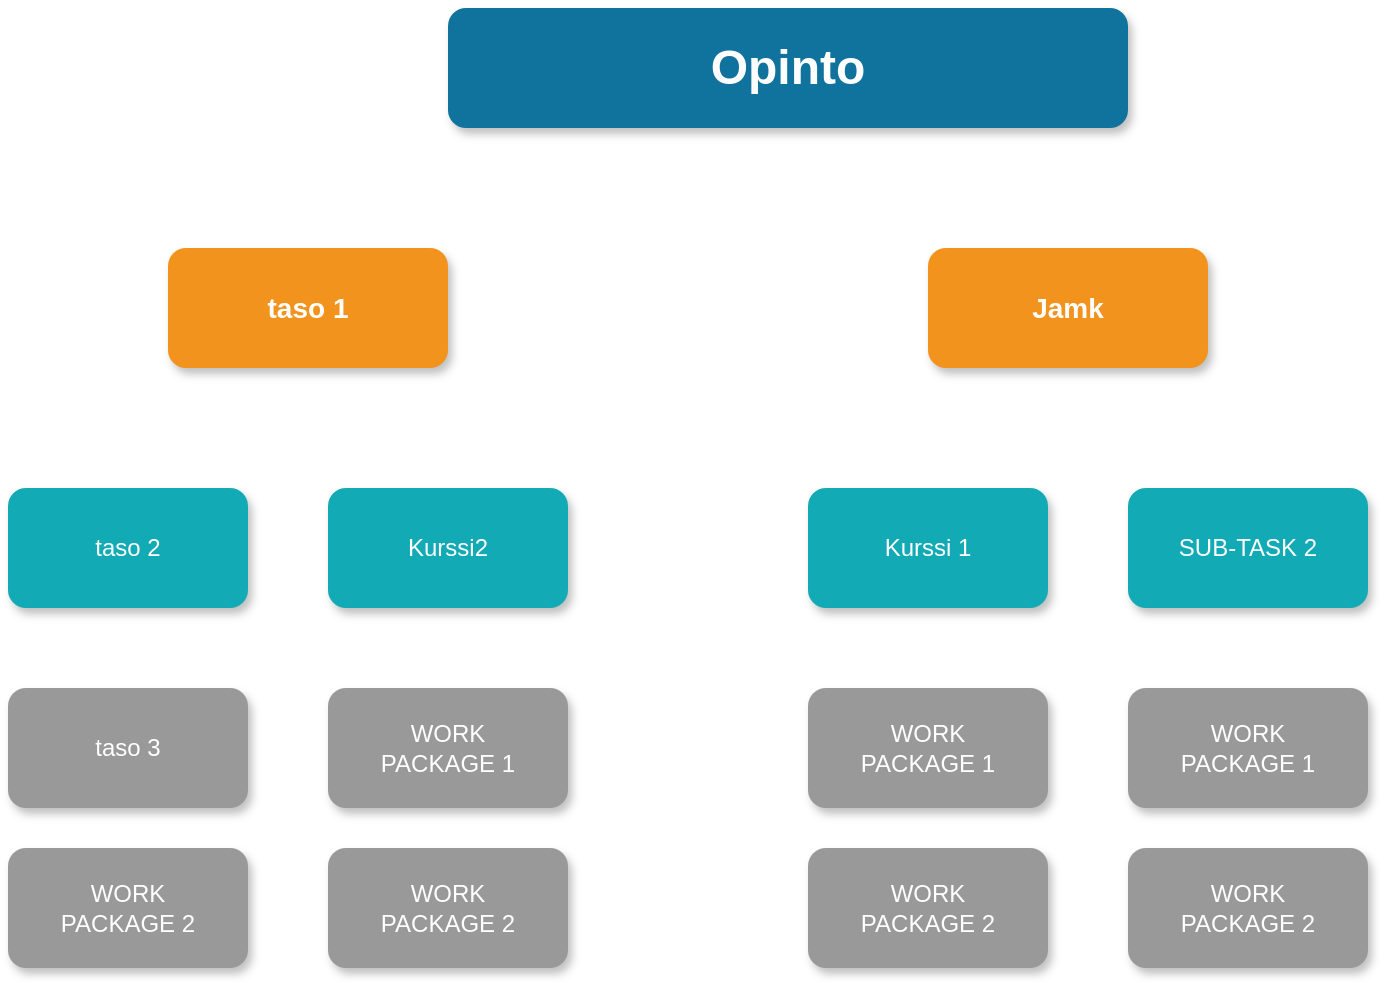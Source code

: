 <mxfile>
    <diagram id="tJszx6Gl-No6UOS6jMcy" name="Chart">
        <mxGraphModel dx="850" dy="975" grid="1" gridSize="10" guides="1" tooltips="1" connect="1" arrows="1" fold="1" page="1" pageScale="1" pageWidth="850" pageHeight="1100" math="0" shadow="0">
            <root>
                <mxCell id="0"/>
                <mxCell id="1" parent="0"/>
                <mxCell id="FmhOpoX-yID1eiWGU3ZW-1" value="Opinto" style="whiteSpace=wrap;rounded=1;shadow=1;fillColor=#10739E;strokeColor=none;fontColor=#FFFFFF;fontStyle=1;fontSize=24" vertex="1" parent="1">
                    <mxGeometry x="220" width="340" height="60" as="geometry"/>
                </mxCell>
                <mxCell id="FmhOpoX-yID1eiWGU3ZW-2" value="taso 1" style="whiteSpace=wrap;rounded=1;fillColor=#F2931E;strokeColor=none;shadow=1;fontColor=#FFFFFF;fontStyle=1;fontSize=14" vertex="1" parent="1">
                    <mxGeometry x="80" y="120" width="140" height="60" as="geometry"/>
                </mxCell>
                <mxCell id="FmhOpoX-yID1eiWGU3ZW-3" value="Jamk" style="whiteSpace=wrap;rounded=1;fillColor=#F2931E;strokeColor=none;shadow=1;fontColor=#FFFFFF;fontStyle=1;fontSize=14" vertex="1" parent="1">
                    <mxGeometry x="460" y="120" width="140" height="60" as="geometry"/>
                </mxCell>
                <mxCell id="FmhOpoX-yID1eiWGU3ZW-8" value="taso 2" style="whiteSpace=wrap;rounded=1;fillColor=#12AAB5;strokeColor=none;shadow=1;fontColor=#FFFFFF;" vertex="1" parent="1">
                    <mxGeometry y="240" width="120" height="60" as="geometry"/>
                </mxCell>
                <mxCell id="FmhOpoX-yID1eiWGU3ZW-9" value="Kurssi2" style="whiteSpace=wrap;rounded=1;fillColor=#12AAB5;strokeColor=none;shadow=1;fontColor=#FFFFFF;" vertex="1" parent="1">
                    <mxGeometry x="160" y="240" width="120" height="60" as="geometry"/>
                </mxCell>
                <mxCell id="FmhOpoX-yID1eiWGU3ZW-10" value="taso 3" style="whiteSpace=wrap;rounded=1;fillColor=#999999;strokeColor=none;shadow=1;fontColor=#FFFFFF;fontStyle=0" vertex="1" parent="1">
                    <mxGeometry y="340" width="120" height="60" as="geometry"/>
                </mxCell>
                <mxCell id="FmhOpoX-yID1eiWGU3ZW-11" value="WORK&#10;PACKAGE 2" style="whiteSpace=wrap;rounded=1;fillColor=#999999;strokeColor=none;shadow=1;fontColor=#FFFFFF;fontStyle=0" vertex="1" parent="1">
                    <mxGeometry y="420" width="120" height="60" as="geometry"/>
                </mxCell>
                <mxCell id="FmhOpoX-yID1eiWGU3ZW-15" value="WORK&#10;PACKAGE 1" style="whiteSpace=wrap;rounded=1;fillColor=#999999;strokeColor=none;shadow=1;fontColor=#FFFFFF;fontStyle=0" vertex="1" parent="1">
                    <mxGeometry x="160" y="340" width="120" height="60" as="geometry"/>
                </mxCell>
                <mxCell id="FmhOpoX-yID1eiWGU3ZW-16" value="WORK&#10;PACKAGE 2" style="whiteSpace=wrap;rounded=1;fillColor=#999999;strokeColor=none;shadow=1;fontColor=#FFFFFF;fontStyle=0" vertex="1" parent="1">
                    <mxGeometry x="160" y="420" width="120" height="60" as="geometry"/>
                </mxCell>
                <mxCell id="FmhOpoX-yID1eiWGU3ZW-20" value="Kurssi 1" style="whiteSpace=wrap;rounded=1;fillColor=#12AAB5;strokeColor=none;shadow=1;fontColor=#FFFFFF;" vertex="1" parent="1">
                    <mxGeometry x="400" y="240" width="120" height="60" as="geometry"/>
                </mxCell>
                <mxCell id="FmhOpoX-yID1eiWGU3ZW-21" value="SUB-TASK 2" style="whiteSpace=wrap;rounded=1;fillColor=#12AAB5;strokeColor=none;shadow=1;fontColor=#FFFFFF;" vertex="1" parent="1">
                    <mxGeometry x="560" y="240" width="120" height="60" as="geometry"/>
                </mxCell>
                <mxCell id="FmhOpoX-yID1eiWGU3ZW-22" value="WORK&#10;PACKAGE 1" style="whiteSpace=wrap;rounded=1;fillColor=#999999;strokeColor=none;shadow=1;fontColor=#FFFFFF;fontStyle=0" vertex="1" parent="1">
                    <mxGeometry x="400" y="340" width="120" height="60" as="geometry"/>
                </mxCell>
                <mxCell id="FmhOpoX-yID1eiWGU3ZW-23" value="WORK&#10;PACKAGE 2" style="whiteSpace=wrap;rounded=1;fillColor=#999999;strokeColor=none;shadow=1;fontColor=#FFFFFF;fontStyle=0" vertex="1" parent="1">
                    <mxGeometry x="400" y="420" width="120" height="60" as="geometry"/>
                </mxCell>
                <mxCell id="FmhOpoX-yID1eiWGU3ZW-27" value="WORK&#10;PACKAGE 1" style="whiteSpace=wrap;rounded=1;fillColor=#999999;strokeColor=none;shadow=1;fontColor=#FFFFFF;fontStyle=0" vertex="1" parent="1">
                    <mxGeometry x="560" y="340" width="120" height="60" as="geometry"/>
                </mxCell>
                <mxCell id="FmhOpoX-yID1eiWGU3ZW-28" value="WORK&#10;PACKAGE 2" style="whiteSpace=wrap;rounded=1;fillColor=#999999;strokeColor=none;shadow=1;fontColor=#FFFFFF;fontStyle=0" vertex="1" parent="1">
                    <mxGeometry x="560" y="420" width="120" height="60" as="geometry"/>
                </mxCell>
            </root>
        </mxGraphModel>
    </diagram>
</mxfile>